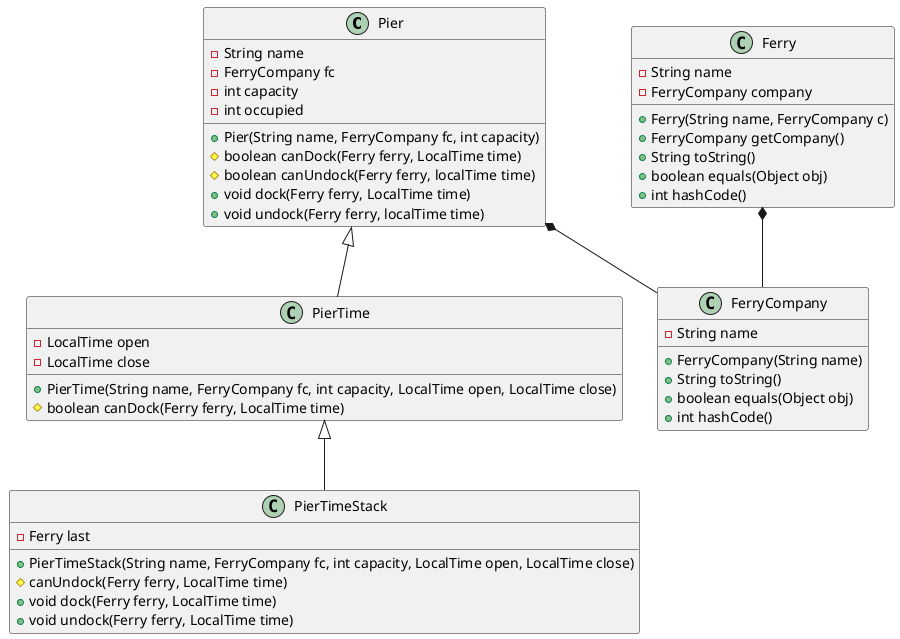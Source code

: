 @startuml

class Pier {
    -String name
    -FerryCompany fc
    -int capacity
    -int occupied
    +Pier(String name, FerryCompany fc, int capacity)
    # boolean canDock(Ferry ferry, LocalTime time)
    # boolean canUndock(Ferry ferry, localTime time)
    +void dock(Ferry ferry, LocalTime time)
    +void undock(Ferry ferry, localTime time)
}

class PierTime {
    -LocalTime open
    -LocalTime close
    +PierTime(String name, FerryCompany fc, int capacity, LocalTime open, LocalTime close)
    # boolean canDock(Ferry ferry, LocalTime time)
}

class PierTimeStack {
    -Ferry last
    +PierTimeStack(String name, FerryCompany fc, int capacity, LocalTime open, LocalTime close)
    # canUndock(Ferry ferry, LocalTime time)
    +void dock(Ferry ferry, LocalTime time)
    +void undock(Ferry ferry, LocalTime time)
}

class Ferry {
    -String name
    -FerryCompany company
    +Ferry(String name, FerryCompany c)
    +FerryCompany getCompany()
    +String toString()
    +boolean equals(Object obj)
    +int hashCode()
}

class FerryCompany {
    -String name
    +FerryCompany(String name)
    +String toString()
    +boolean equals(Object obj)
    +int hashCode()
}

Ferry *-- FerryCompany
Pier *-- FerryCompany
Pier <|-- PierTime
PierTime <|-- PierTimeStack
@enduml